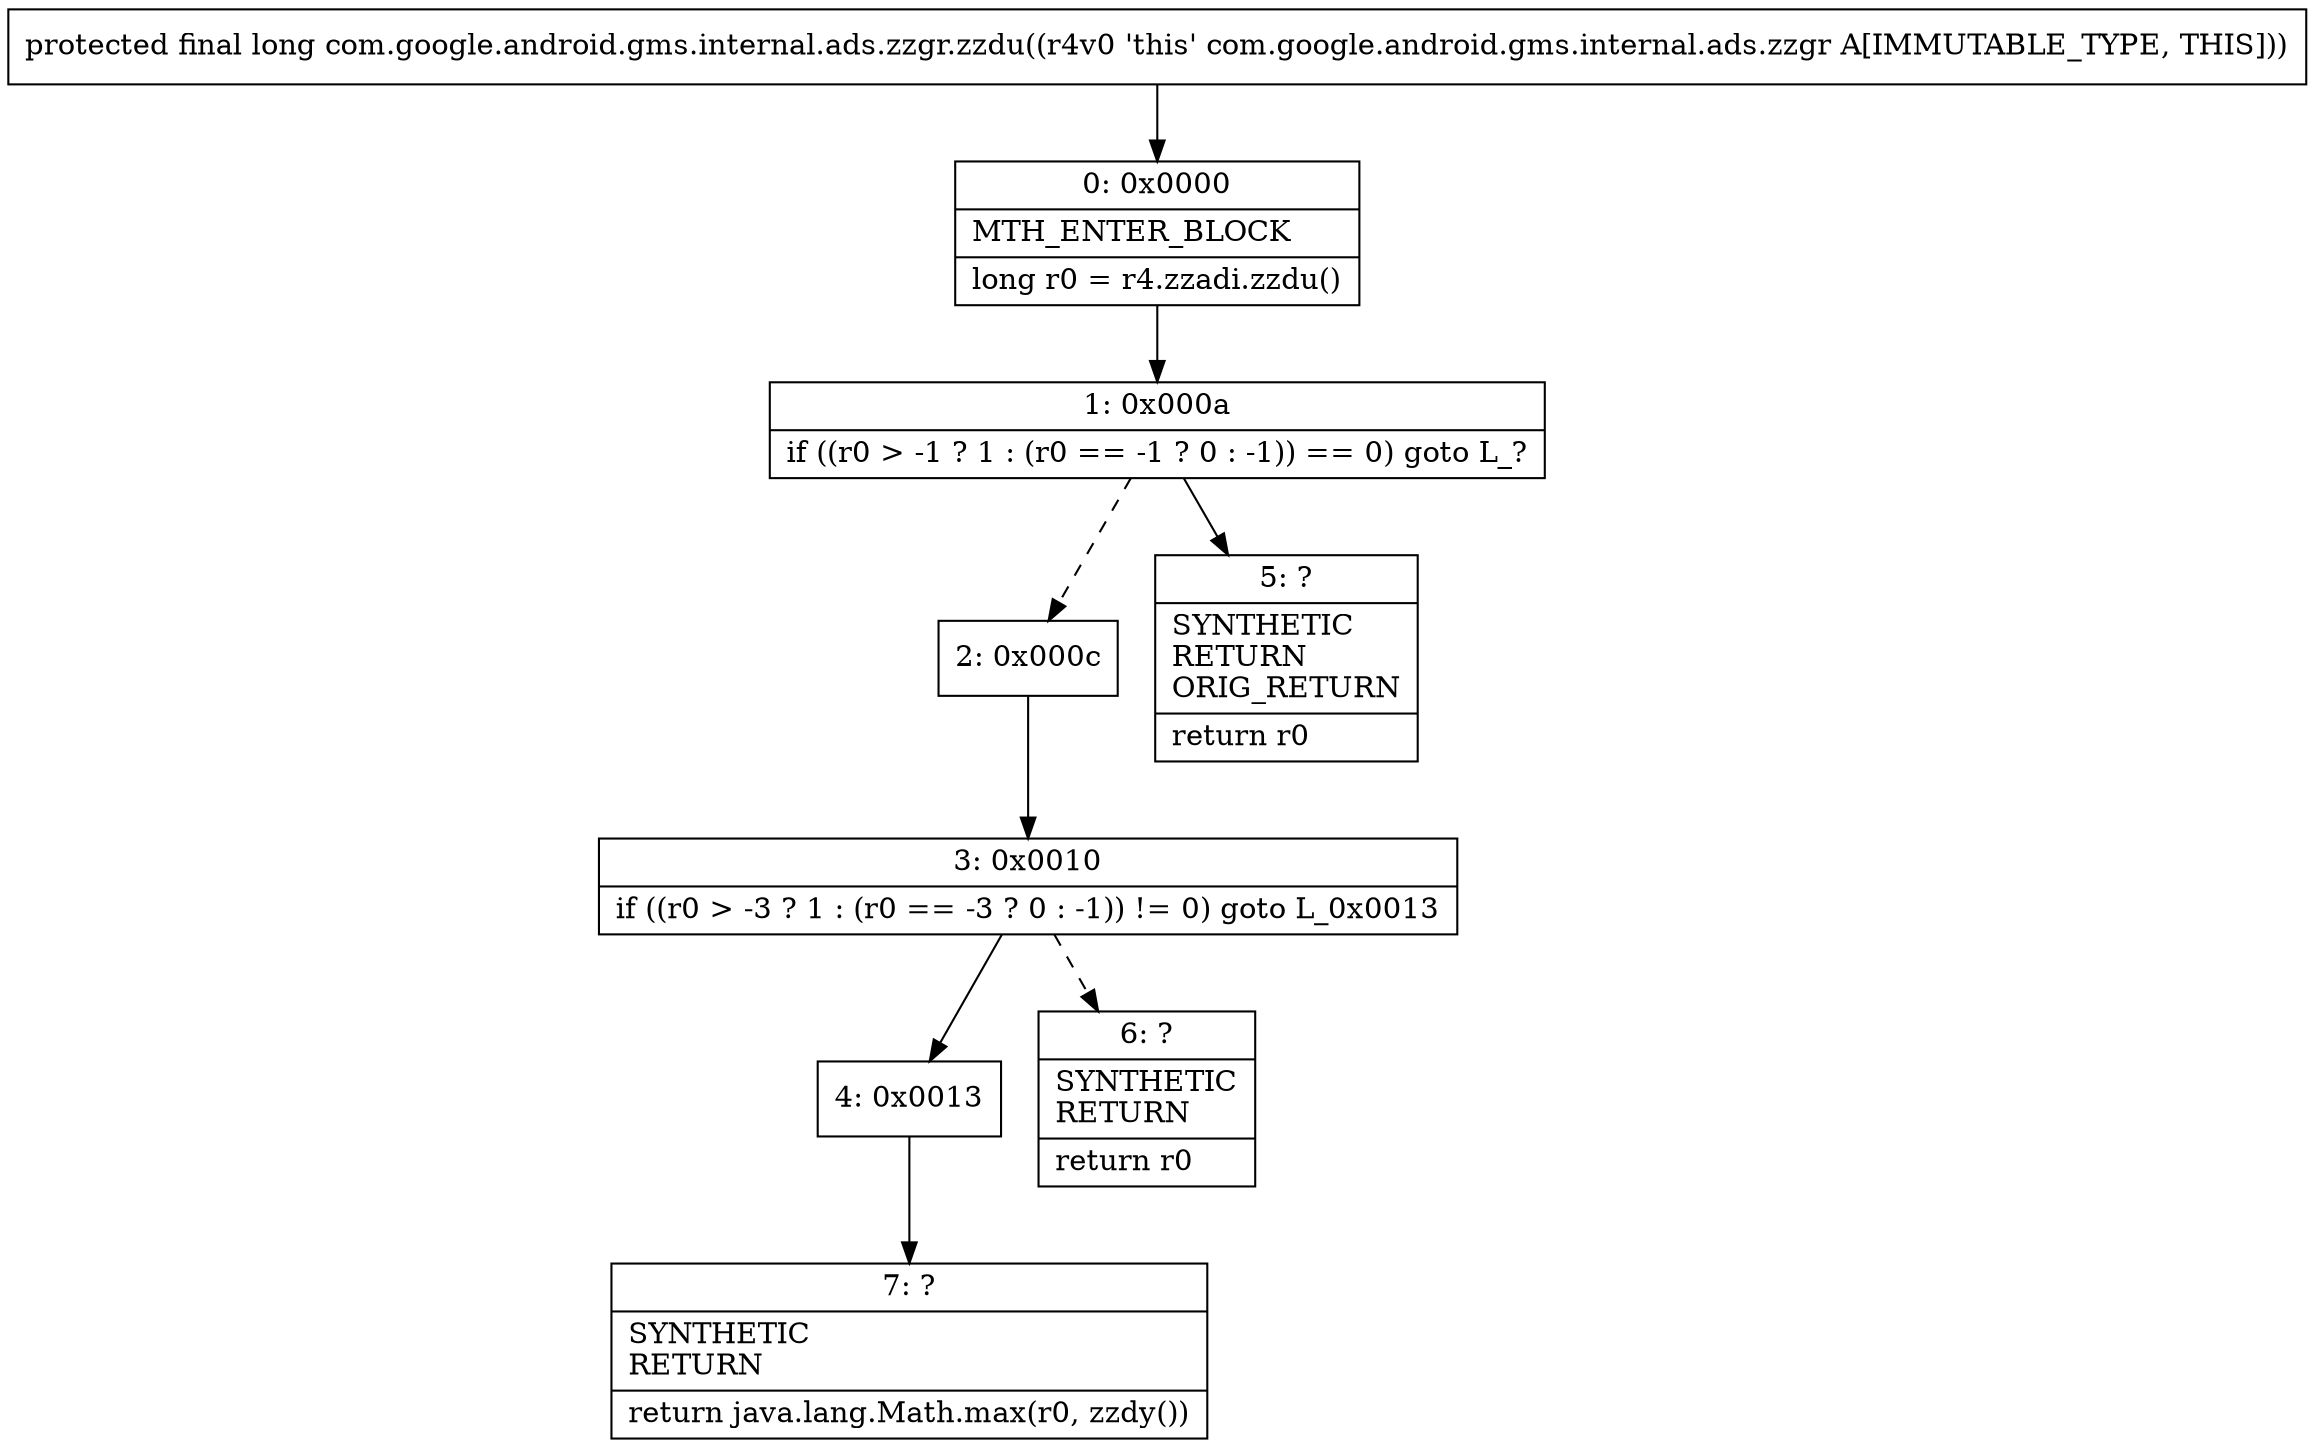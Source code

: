 digraph "CFG forcom.google.android.gms.internal.ads.zzgr.zzdu()J" {
Node_0 [shape=record,label="{0\:\ 0x0000|MTH_ENTER_BLOCK\l|long r0 = r4.zzadi.zzdu()\l}"];
Node_1 [shape=record,label="{1\:\ 0x000a|if ((r0 \> \-1 ? 1 : (r0 == \-1 ? 0 : \-1)) == 0) goto L_?\l}"];
Node_2 [shape=record,label="{2\:\ 0x000c}"];
Node_3 [shape=record,label="{3\:\ 0x0010|if ((r0 \> \-3 ? 1 : (r0 == \-3 ? 0 : \-1)) != 0) goto L_0x0013\l}"];
Node_4 [shape=record,label="{4\:\ 0x0013}"];
Node_5 [shape=record,label="{5\:\ ?|SYNTHETIC\lRETURN\lORIG_RETURN\l|return r0\l}"];
Node_6 [shape=record,label="{6\:\ ?|SYNTHETIC\lRETURN\l|return r0\l}"];
Node_7 [shape=record,label="{7\:\ ?|SYNTHETIC\lRETURN\l|return java.lang.Math.max(r0, zzdy())\l}"];
MethodNode[shape=record,label="{protected final long com.google.android.gms.internal.ads.zzgr.zzdu((r4v0 'this' com.google.android.gms.internal.ads.zzgr A[IMMUTABLE_TYPE, THIS])) }"];
MethodNode -> Node_0;
Node_0 -> Node_1;
Node_1 -> Node_2[style=dashed];
Node_1 -> Node_5;
Node_2 -> Node_3;
Node_3 -> Node_4;
Node_3 -> Node_6[style=dashed];
Node_4 -> Node_7;
}

